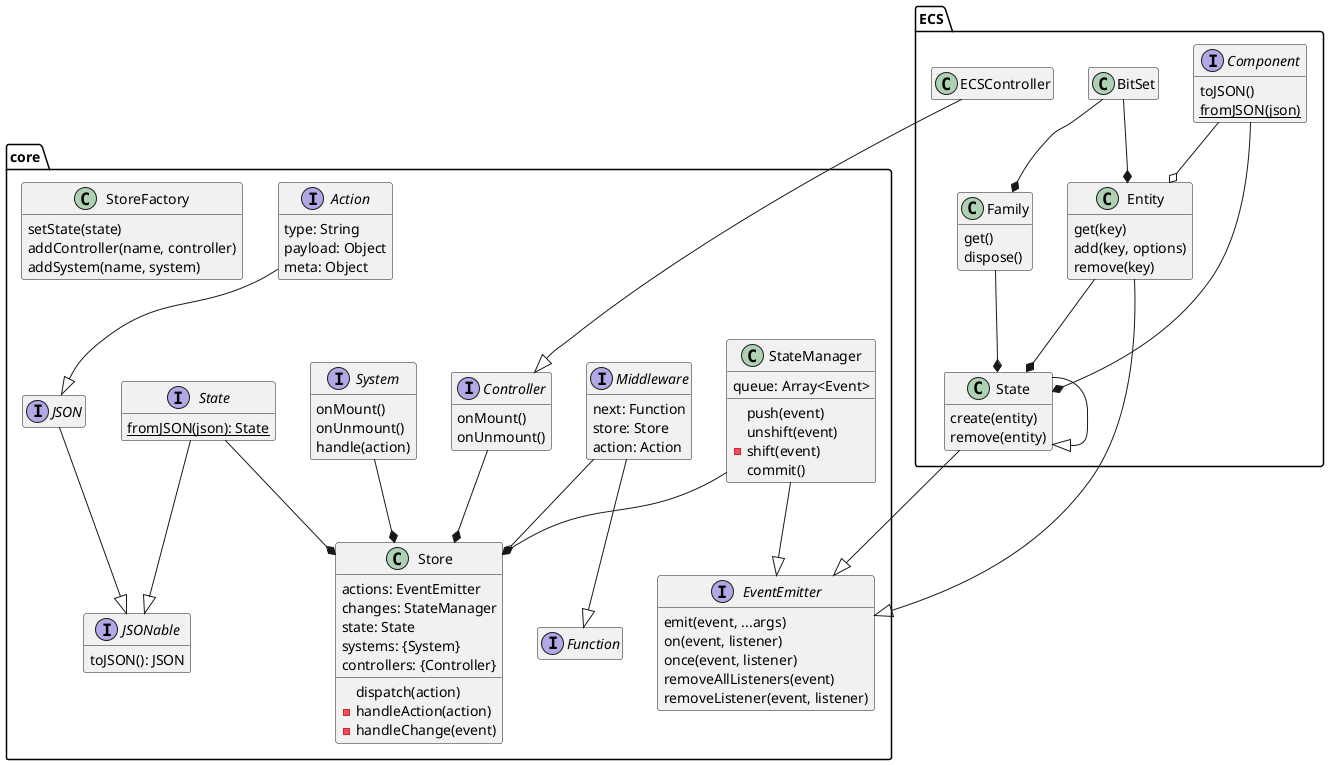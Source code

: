 @startuml

hide empty fields
hide empty methods

package core {

  interface Action {
    type: String
    payload: Object
    meta: Object
  }

  interface JSON
  interface JSONable {
    toJSON(): JSON
  }
  Action --|> JSON
  JSON --|> JSONable

  interface Function {
  }

  interface EventEmitter {
    emit(event, ...args)
    on(event, listener)
    once(event, listener)
    removeAllListeners(event)
    removeListener(event, listener)
  }

  interface Middleware {
    next: Function
    store: Store
    action: Action
  }
  Middleware --|> Function

  interface System {
    onMount()
    onUnmount()
    handle(action)
  }

  class StateManager {
    queue: Array<Event>
    push(event)
    unshift(event)
    -shift(event)
    commit()
  }
  StateManager --|> EventEmitter

  interface Controller {
    onMount()
    onUnmount()
  }

  interface State {
    {static} fromJSON(json): State
  }
  State --|> JSONable

  class Store {
    actions: EventEmitter
    changes: StateManager
    state: State
    systems: {System}
    controllers: {Controller}
    dispatch(action)
    -handleAction(action)
    -handleChange(event)
  }
  Middleware --o Store
  StateManager --* Store
  System --* Store
  State --* Store
  Controller --* Store

  class StoreFactory {
    setState(state)
    addController(name, controller)
    addSystem(name, system)
  }

}

package ECS {
  class ECS.State {
    create(entity)
    remove(entity)
  }
  ECS.State ---|> State
  ECS.State --|> EventEmitter

  interface Component {
    toJSON()
    {static} fromJSON(json)
  }
  Component --* ECS.State

  class BitSet {
  }

  class Entity {
    get(key)
    add(key, options)
    remove(key)
  }
  Entity --* ECS.State
  Component --o Entity
  Entity --|> EventEmitter
  BitSet --* Entity

  class Family {
    get()
    dispose()
  }
  Family --* ECS.State
  BitSet --* Family

  class ECSController {
  }
  ECSController --|> Controller

}

@enduml
